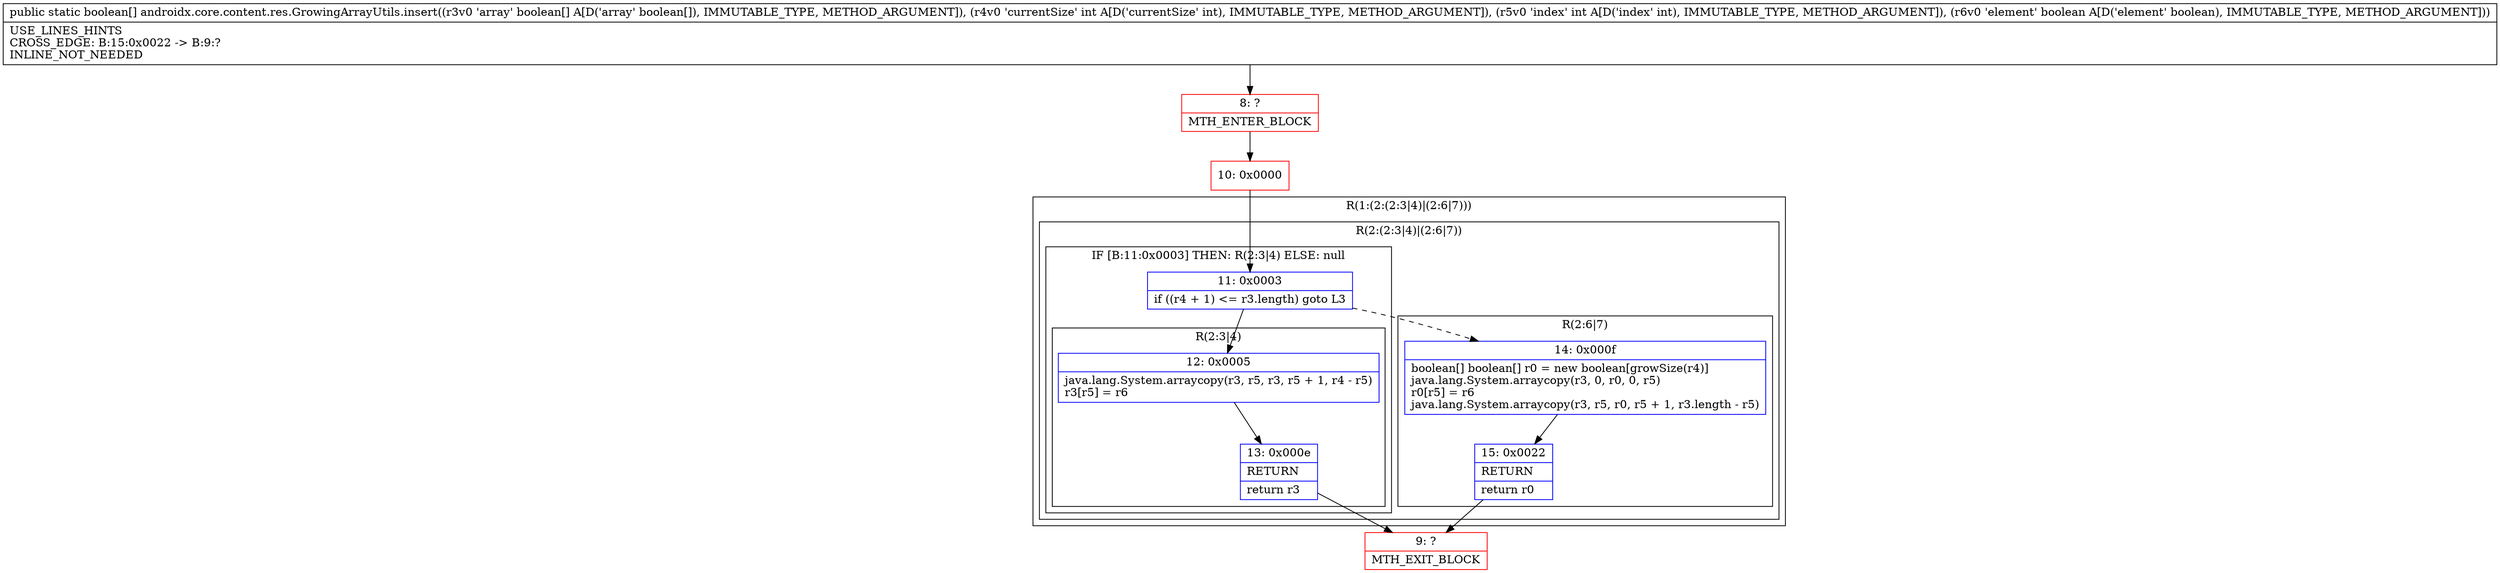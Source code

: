 digraph "CFG forandroidx.core.content.res.GrowingArrayUtils.insert([ZIIZ)[Z" {
subgraph cluster_Region_1529147184 {
label = "R(1:(2:(2:3|4)|(2:6|7)))";
node [shape=record,color=blue];
subgraph cluster_Region_596690030 {
label = "R(2:(2:3|4)|(2:6|7))";
node [shape=record,color=blue];
subgraph cluster_IfRegion_1724887390 {
label = "IF [B:11:0x0003] THEN: R(2:3|4) ELSE: null";
node [shape=record,color=blue];
Node_11 [shape=record,label="{11\:\ 0x0003|if ((r4 + 1) \<= r3.length) goto L3\l}"];
subgraph cluster_Region_578519541 {
label = "R(2:3|4)";
node [shape=record,color=blue];
Node_12 [shape=record,label="{12\:\ 0x0005|java.lang.System.arraycopy(r3, r5, r3, r5 + 1, r4 \- r5)\lr3[r5] = r6\l}"];
Node_13 [shape=record,label="{13\:\ 0x000e|RETURN\l|return r3\l}"];
}
}
subgraph cluster_Region_410897453 {
label = "R(2:6|7)";
node [shape=record,color=blue];
Node_14 [shape=record,label="{14\:\ 0x000f|boolean[] boolean[] r0 = new boolean[growSize(r4)]\ljava.lang.System.arraycopy(r3, 0, r0, 0, r5)\lr0[r5] = r6\ljava.lang.System.arraycopy(r3, r5, r0, r5 + 1, r3.length \- r5)\l}"];
Node_15 [shape=record,label="{15\:\ 0x0022|RETURN\l|return r0\l}"];
}
}
}
Node_8 [shape=record,color=red,label="{8\:\ ?|MTH_ENTER_BLOCK\l}"];
Node_10 [shape=record,color=red,label="{10\:\ 0x0000}"];
Node_9 [shape=record,color=red,label="{9\:\ ?|MTH_EXIT_BLOCK\l}"];
MethodNode[shape=record,label="{public static boolean[] androidx.core.content.res.GrowingArrayUtils.insert((r3v0 'array' boolean[] A[D('array' boolean[]), IMMUTABLE_TYPE, METHOD_ARGUMENT]), (r4v0 'currentSize' int A[D('currentSize' int), IMMUTABLE_TYPE, METHOD_ARGUMENT]), (r5v0 'index' int A[D('index' int), IMMUTABLE_TYPE, METHOD_ARGUMENT]), (r6v0 'element' boolean A[D('element' boolean), IMMUTABLE_TYPE, METHOD_ARGUMENT]))  | USE_LINES_HINTS\lCROSS_EDGE: B:15:0x0022 \-\> B:9:?\lINLINE_NOT_NEEDED\l}"];
MethodNode -> Node_8;Node_11 -> Node_12;
Node_11 -> Node_14[style=dashed];
Node_12 -> Node_13;
Node_13 -> Node_9;
Node_14 -> Node_15;
Node_15 -> Node_9;
Node_8 -> Node_10;
Node_10 -> Node_11;
}

